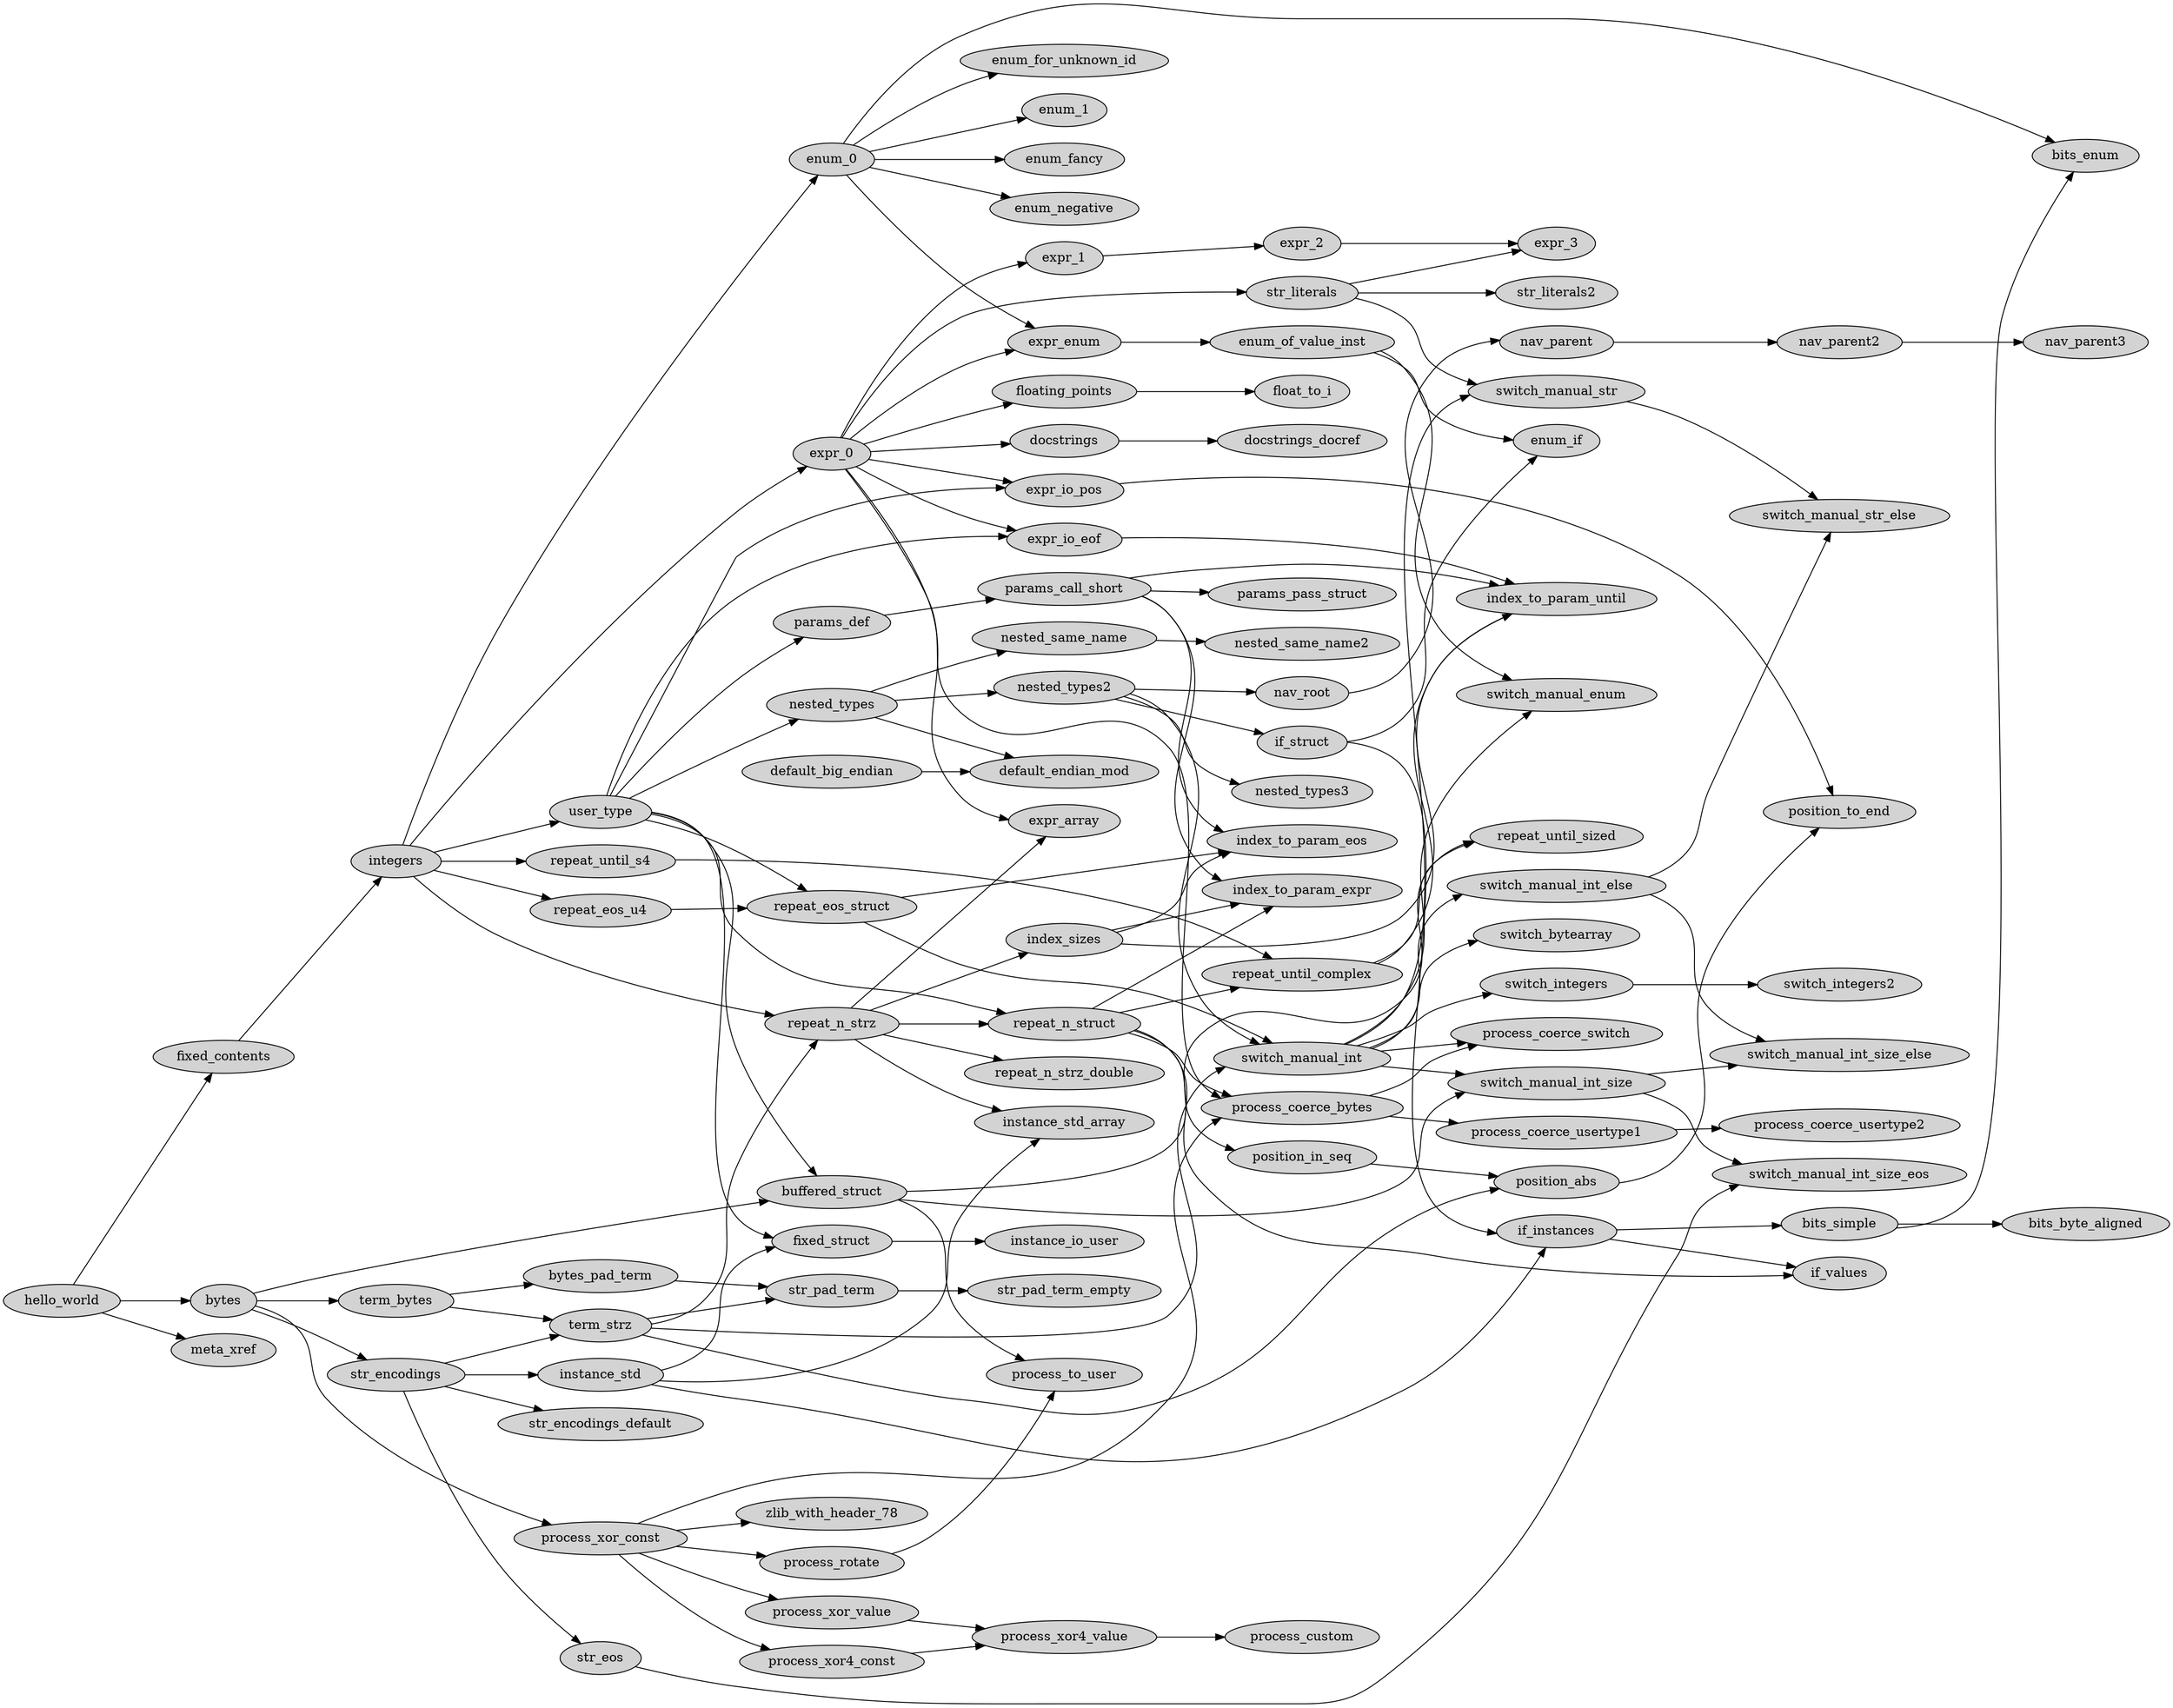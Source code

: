digraph {
	rankdir=LR;
        node [style=filled];

	hello_world -> fixed_contents;
	fixed_contents -> integers; // [label="builtin integers"];

	expr_0 -> floating_points -> float_to_i;
	expr_0 -> str_literals -> str_literals2;
        expr_0 -> expr_1 -> expr_2 -> expr_3;
        {expr_0 repeat_n_strz} -> expr_array;
        {user_type expr_0} -> expr_io_eof;
        {user_type expr_0} -> expr_io_pos;
        str_literals -> expr_3;

        expr_0 -> docstrings -> docstrings_docref;

	integers -> enum_0;
	enum_0 -> enum_1; // [label="multi-level enums"];
	enum_0 -> enum_fancy;
	{expr_0 enum_0} -> expr_enum -> enum_of_value_inst;
	enum_0 -> enum_negative;
        enum_0 -> enum_for_unknown_id;
        {enum_of_value_inst if_struct} -> enum_if;

	integers -> expr_0; // [label="instance values, basic arithmetics"];

        if_instances -> bits_simple -> {bits_byte_aligned bits_enum};
        enum_0 -> bits_enum;

	integers -> user_type -> nested_types -> nested_types2 -> nested_types3;
	nested_types -> nested_same_name -> nested_same_name2;

        {bytes user_type} -> buffered_struct;

	integers -> {repeat_eos_u4 repeat_n_strz repeat_until_s4};
        term_strz -> repeat_n_strz -> repeat_n_strz_double;
	{user_type repeat_eos_u4} -> repeat_eos_struct;
	{user_type repeat_n_strz} -> repeat_n_struct;
        repeat_until_s4 -> repeat_until_complex -> repeat_until_sized;
        repeat_n_struct -> repeat_until_complex;
        buffered_struct -> repeat_until_sized;

        hello_world -> bytes -> term_bytes -> bytes_pad_term -> str_pad_term;
	term_bytes -> term_strz -> str_pad_term -> str_pad_term_empty;

	bytes -> str_encodings -> str_encodings_default;

	str_encodings -> {term_strz str_eos};

        {nested_types2 term_strz repeat_eos_struct} -> switch_manual_int -> {switch_manual_int_else switch_manual_int_size switch_bytearray};
        buffered_struct -> switch_manual_int_size;
        {switch_manual_int_else switch_manual_int_size} -> switch_manual_int_size_else;
        {switch_manual_int str_literals} -> switch_manual_str;
        {switch_manual_str switch_manual_int_else} -> switch_manual_str_else;
        switch_manual_int -> switch_integers -> switch_integers2;
        {switch_manual_int enum_of_value_inst} -> switch_manual_enum;

        hello_world -> meta_xref;

        {str_eos switch_manual_int_size} -> switch_manual_int_size_eos;

        repeat_n_strz -> index_sizes -> {index_to_param_eos index_to_param_expr index_to_param_until};
        user_type -> params_def -> params_call_short -> {index_to_param_eos index_to_param_expr index_to_param_until params_pass_struct};
        repeat_eos_struct -> index_to_param_eos;
        repeat_n_struct -> index_to_param_expr;
        {repeat_until_complex expr_io_eof} -> index_to_param_until;

        nested_types2 -> if_struct -> if_instances -> if_values;
        repeat_n_struct -> if_values;

        bytes -> process_xor_const -> process_xor_value -> process_xor4_value;
        process_xor_const -> {process_xor4_const process_rotate zlib_with_header_78};
        process_xor4_const -> process_xor4_value;
        {buffered_struct process_rotate} -> process_to_user;

        {repeat_n_struct process_xor_const expr_0} -> process_coerce_bytes -> process_coerce_usertype1 -> process_coerce_usertype2;
        {process_coerce_bytes switch_manual_int} -> process_coerce_switch;

        nested_types2 -> nav_root -> nav_parent -> nav_parent2 -> nav_parent3;

        repeat_n_struct -> position_in_seq -> position_abs;
        term_strz -> position_abs;
        {expr_io_pos position_abs} -> position_to_end;

        process_xor4_value -> process_custom;

        str_encodings -> instance_std -> if_instances;
        {instance_std repeat_n_strz} -> instance_std_array;

	{instance_std user_type} -> fixed_struct -> instance_io_user;

        {default_big_endian nested_types} -> default_endian_mod;
}

